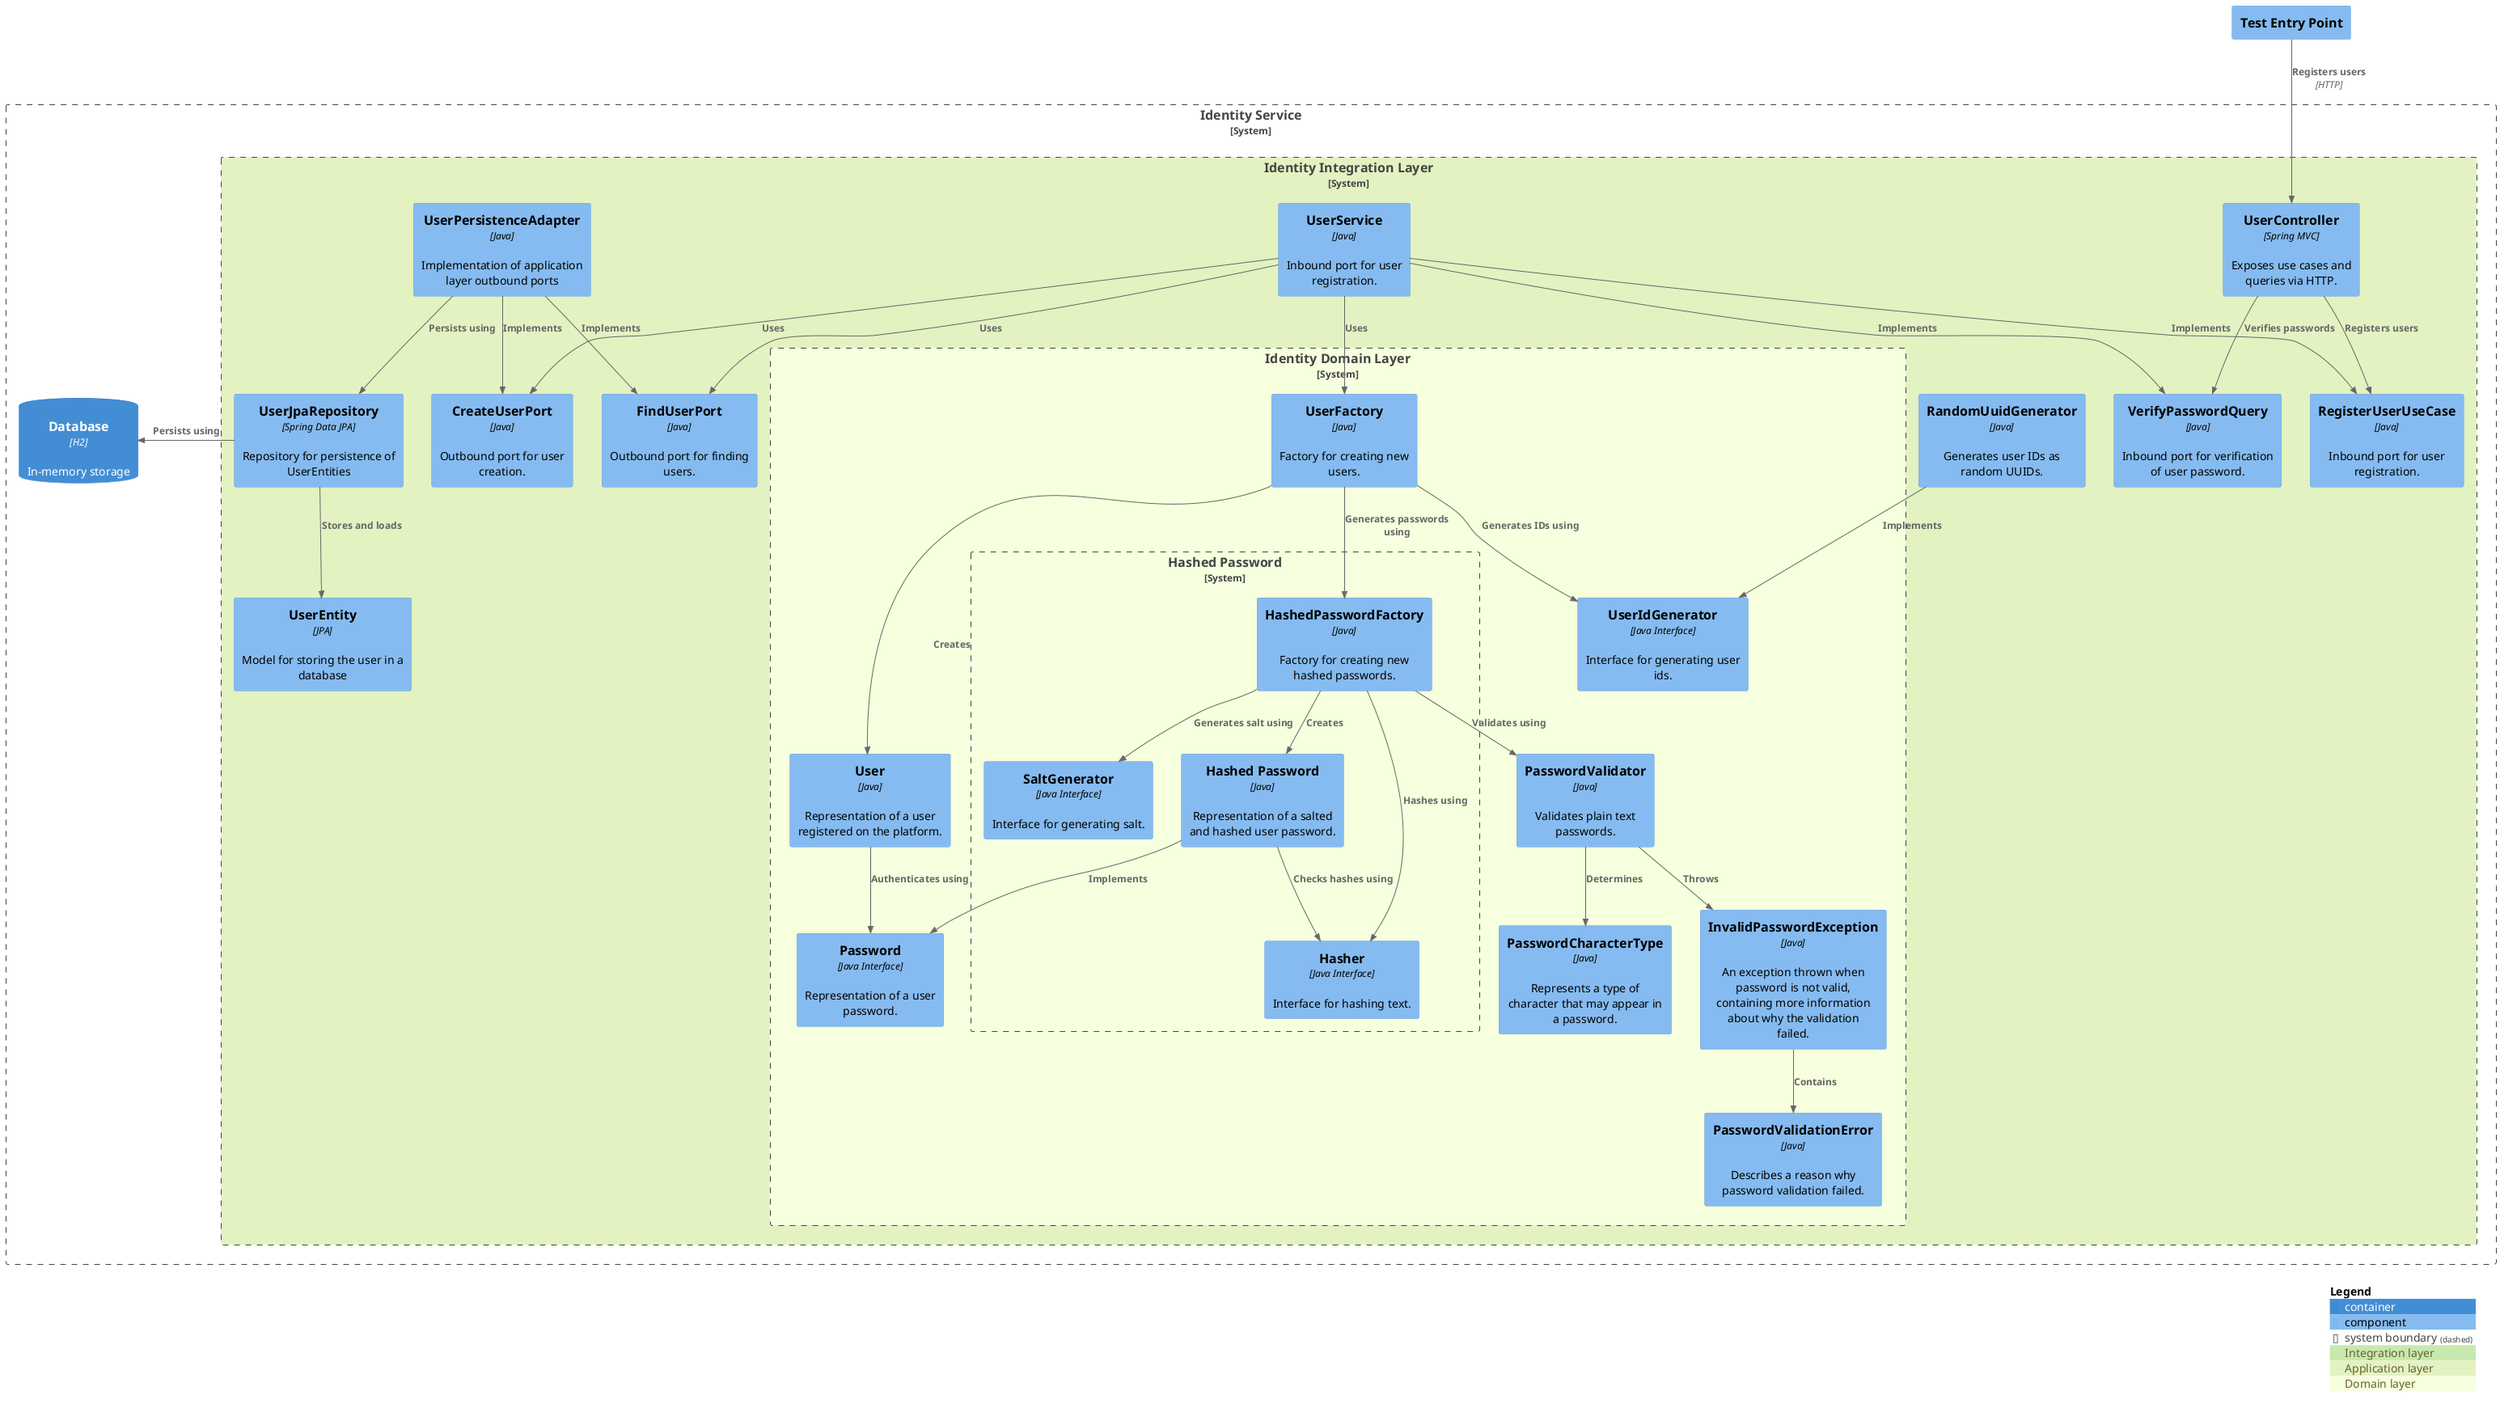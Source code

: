 @startuml
!include <C4/C4_Component.puml>

AddBoundaryTag(integrationBoundaryTag, $bgColor="#C7E9B0", $legendText="Integration layer")
AddBoundaryTag(applicationBoundaryTag, $bgColor="#E3F2C1", $legendText="Application layer")
AddBoundaryTag(domainBoundaryTag, $bgColor="#F6FFDE", $legendText="Domain layer")

System_Boundary(identityBoundary, "Identity Service") {

    ContainerDb(database, "Database", "H2", "In-memory storage")

    System_Boundary(identityApplicationBoundary, "Identity Integration Layer", $tags="integrationBoundaryTag") {

        System_Boundary(identityApplicationBoundary, "Identity Application Layer", $tags="applicationBoundaryTag") {

            System_Boundary(identityDomainBoundary, "Identity Domain Layer", $tags="domainBoundaryTag") {
                together {
                    Component(user, "User", "Java", "Representation of a user registered on the platform.")
                    Component(password, "Password", "Java Interface", "Representation of a user password.")
                }

                Component(userIdGenerator, "UserIdGenerator", "Java Interface", "Interface for generating user ids.")
                Component(userFactory, "UserFactory", "Java", "Factory for creating new users.")

                Rel(userFactory, userIdGenerator, "Generates IDs using")
                Rel(userFactory, user, "Creates")

                together {
                    Component(passwordValidator, "PasswordValidator", "Java", "Validates plain text passwords.")
                    Component(passwordCharacterType, "PasswordCharacterType", "Java", "Represents a type of character that may appear in a password.")
                    Component(passwordValidationError, "PasswordValidationError", "Java", "Describes a reason why password validation failed.")
                    Component(invalidPasswordException, "InvalidPasswordException", "Java", "An exception thrown when password is not valid, containing more information about why the validation failed.")
                }

                Rel(passwordValidator, passwordCharacterType, "Determines")
                Rel(invalidPasswordException, passwordValidationError, "Contains")
                Rel(passwordValidator, invalidPasswordException, "Throws")

                System_Boundary(hashedPasswordBoundary, "Hashed Password") {
                    Component(hashedPassword, "Hashed Password", "Java", "Representation of a salted and hashed user password.")
                    Component(hashedPasswordFactory, "HashedPasswordFactory", "Java", "Factory for creating new hashed passwords.")
                    Component(saltGenerator, "SaltGenerator", "Java Interface", "Interface for generating salt.")
                    Component(hasher, "Hasher", "Java Interface", "Interface for hashing text.")

                    Rel(hashedPassword, password, "Implements")
                    Rel(hashedPassword, hasher, "Checks hashes using")
                    Rel(hashedPasswordFactory, hasher, "Hashes using")
                    Rel(hashedPasswordFactory, saltGenerator, "Generates salt using")
                    Rel(hashedPasswordFactory, hashedPassword, "Creates")
                    Rel(hashedPasswordFactory, passwordValidator, "Validates using")
                    Rel(userFactory, hashedPasswordFactory, "Generates passwords using")
                }

                Rel(user, password, "Authenticates using")

            }

            Component(verifyPasswordQuery, "VerifyPasswordQuery", "Java", "Inbound port for verification of user password.")
            Component(registerUserUseCase, "RegisterUserUseCase", "Java", "Inbound port for user registration.")

            Component(createUserPort, "CreateUserPort", "Java", "Outbound port for user creation.")
            Component(findUserPort, "FindUserPort", "Java", "Outbound port for finding users.")

            Component(userService, "UserService", "Java", "Inbound port for user registration.")

            Rel(userService, verifyPasswordQuery, "Implements")
            Rel(userService, registerUserUseCase, "Implements")
            Rel(userService, userFactory, "Uses")
            Rel(userService, findUserPort, "Uses")
            Rel(userService, createUserPort, "Uses")
        }

        Component(randomUuidGenerator, "RandomUuidGenerator", "Java", "Generates user IDs as random UUIDs.")
        Rel(randomUuidGenerator, userIdGenerator, "Implements")

        Component(userController, "UserController", "Spring MVC", "Exposes use cases and queries via HTTP.")
        Rel(userController, verifyPasswordQuery, "Verifies passwords")
        Rel(userController, registerUserUseCase, "Registers users")

        Component(userEntity, "UserEntity", "JPA", "Model for storing the user in a database")
        Component(userJpaRepository, "UserJpaRepository", "Spring Data JPA", "Repository for persistence of UserEntities")
        Component(userPersistenceAdapter, "UserPersistenceAdapter", "Java", "Implementation of application layer outbound ports")

        Rel(userJpaRepository, userEntity, "Stores and loads")
        Rel_L(userJpaRepository, database, "Persists using")
        Rel(userPersistenceAdapter, userJpaRepository, "Persists using")
        Rel(userPersistenceAdapter, createUserPort, "Implements")
        Rel(userPersistenceAdapter, findUserPort, "Implements")

    }
}

Component(testEntryPoint, "Test Entry Point")
Rel(testEntryPoint, userController, "Registers users", "HTTP")

SHOW_LEGEND()

@enduml
